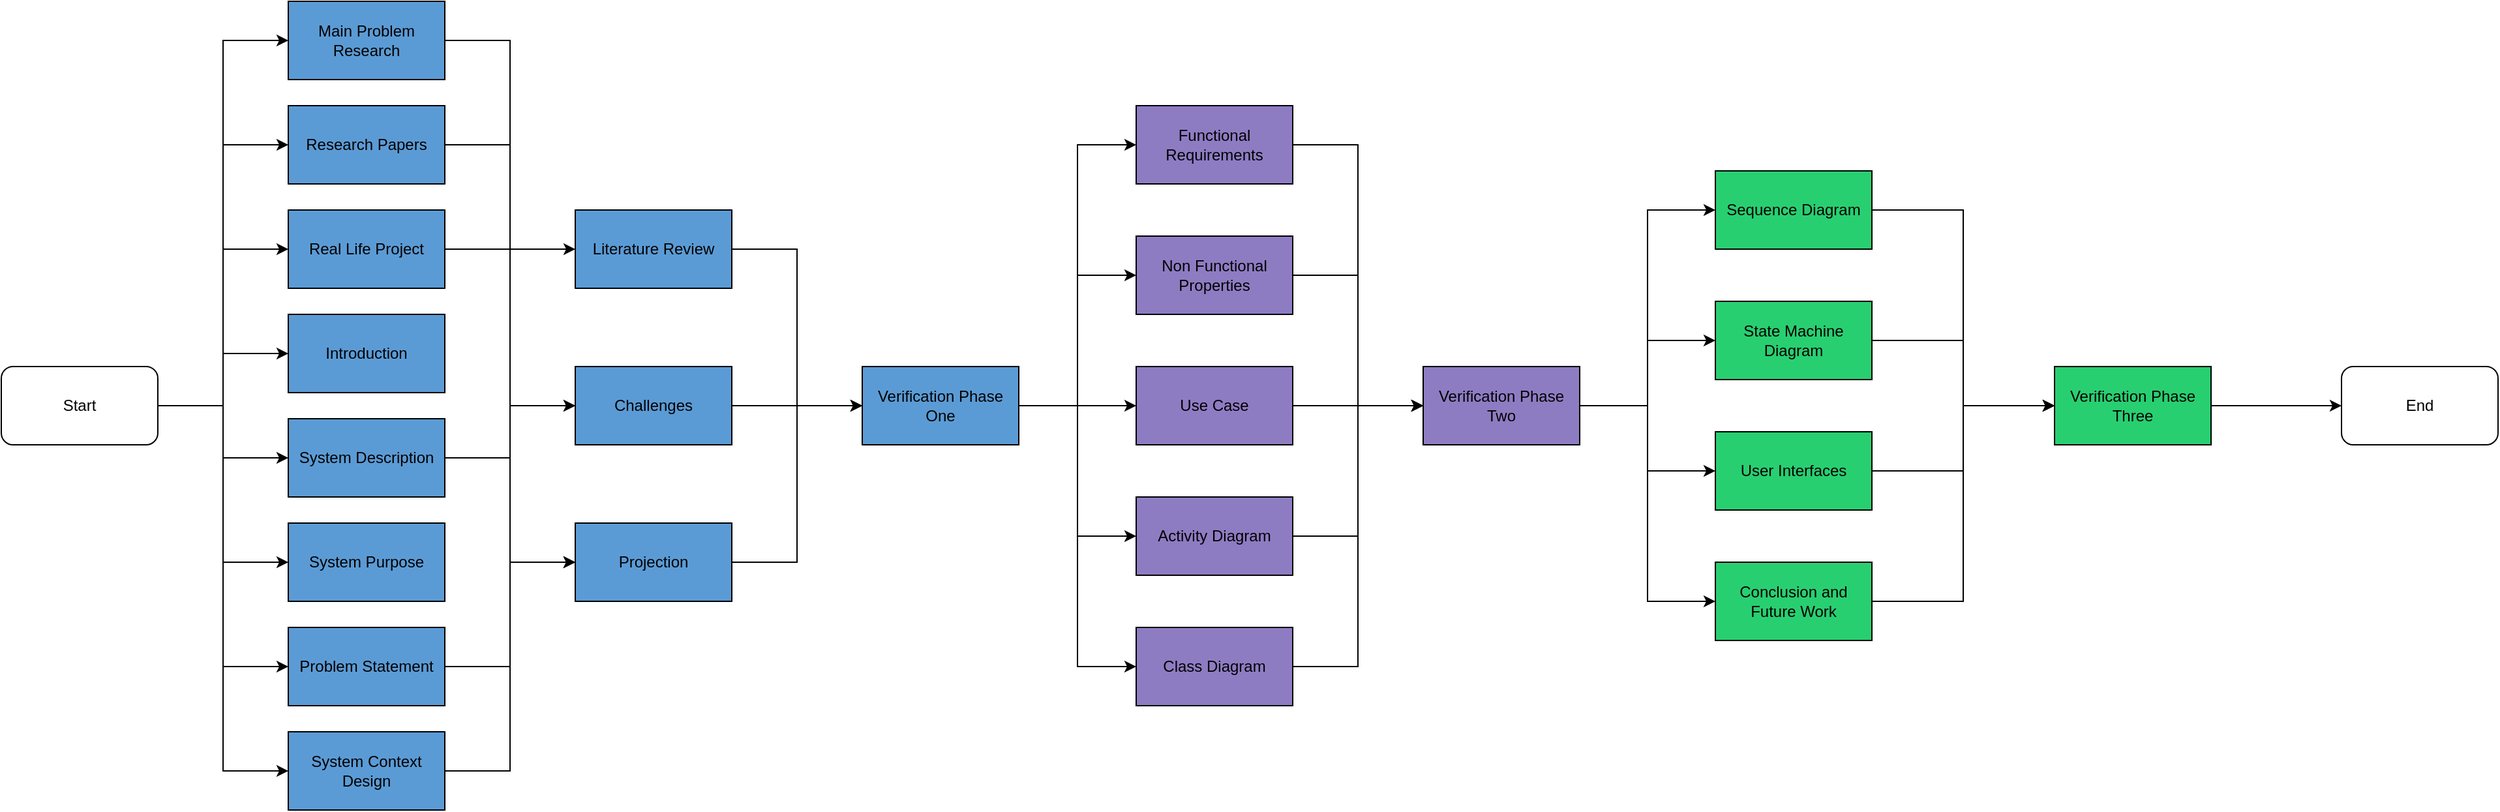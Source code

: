 <mxfile version="14.6.13" type="github">
  <diagram id="fe9o9t63jJ4nMrAucya3" name="Page-1">
    <mxGraphModel dx="1955" dy="980" grid="1" gridSize="10" guides="1" tooltips="1" connect="1" arrows="1" fold="1" page="1" pageScale="1" pageWidth="827" pageHeight="1169" math="0" shadow="0">
      <root>
        <mxCell id="0" />
        <mxCell id="1" parent="0" />
        <mxCell id="1kwHoDAKHIwVnWZ9qKXR-3" style="edgeStyle=orthogonalEdgeStyle;rounded=0;orthogonalLoop=1;jettySize=auto;html=1;exitX=1;exitY=0.5;exitDx=0;exitDy=0;entryX=0;entryY=0.5;entryDx=0;entryDy=0;" parent="1" source="1kwHoDAKHIwVnWZ9qKXR-1" target="1kwHoDAKHIwVnWZ9qKXR-2" edge="1">
          <mxGeometry relative="1" as="geometry" />
        </mxCell>
        <mxCell id="1kwHoDAKHIwVnWZ9qKXR-5" style="edgeStyle=orthogonalEdgeStyle;rounded=0;orthogonalLoop=1;jettySize=auto;html=1;exitX=1;exitY=0.5;exitDx=0;exitDy=0;entryX=0;entryY=0.5;entryDx=0;entryDy=0;" parent="1" source="1kwHoDAKHIwVnWZ9qKXR-1" target="1kwHoDAKHIwVnWZ9qKXR-4" edge="1">
          <mxGeometry relative="1" as="geometry" />
        </mxCell>
        <mxCell id="1kwHoDAKHIwVnWZ9qKXR-7" style="edgeStyle=orthogonalEdgeStyle;rounded=0;orthogonalLoop=1;jettySize=auto;html=1;exitX=1;exitY=0.5;exitDx=0;exitDy=0;entryX=0;entryY=0.5;entryDx=0;entryDy=0;" parent="1" source="1kwHoDAKHIwVnWZ9qKXR-1" target="1kwHoDAKHIwVnWZ9qKXR-6" edge="1">
          <mxGeometry relative="1" as="geometry" />
        </mxCell>
        <mxCell id="39DIHfGKGRZBKEEOlCm_-33" style="edgeStyle=orthogonalEdgeStyle;rounded=0;orthogonalLoop=1;jettySize=auto;html=1;exitX=1;exitY=0.5;exitDx=0;exitDy=0;entryX=0;entryY=0.5;entryDx=0;entryDy=0;" parent="1" source="1kwHoDAKHIwVnWZ9qKXR-1" target="1kwHoDAKHIwVnWZ9qKXR-8" edge="1">
          <mxGeometry relative="1" as="geometry" />
        </mxCell>
        <mxCell id="39DIHfGKGRZBKEEOlCm_-34" style="edgeStyle=orthogonalEdgeStyle;rounded=0;orthogonalLoop=1;jettySize=auto;html=1;exitX=1;exitY=0.5;exitDx=0;exitDy=0;entryX=0;entryY=0.5;entryDx=0;entryDy=0;" parent="1" source="1kwHoDAKHIwVnWZ9qKXR-1" target="1kwHoDAKHIwVnWZ9qKXR-11" edge="1">
          <mxGeometry relative="1" as="geometry" />
        </mxCell>
        <mxCell id="39DIHfGKGRZBKEEOlCm_-35" style="edgeStyle=orthogonalEdgeStyle;rounded=0;orthogonalLoop=1;jettySize=auto;html=1;exitX=1;exitY=0.5;exitDx=0;exitDy=0;entryX=0;entryY=0.5;entryDx=0;entryDy=0;" parent="1" source="1kwHoDAKHIwVnWZ9qKXR-1" target="1kwHoDAKHIwVnWZ9qKXR-15" edge="1">
          <mxGeometry relative="1" as="geometry" />
        </mxCell>
        <mxCell id="39DIHfGKGRZBKEEOlCm_-36" style="edgeStyle=orthogonalEdgeStyle;rounded=0;orthogonalLoop=1;jettySize=auto;html=1;exitX=1;exitY=0.5;exitDx=0;exitDy=0;entryX=0;entryY=0.5;entryDx=0;entryDy=0;" parent="1" source="1kwHoDAKHIwVnWZ9qKXR-1" target="1kwHoDAKHIwVnWZ9qKXR-17" edge="1">
          <mxGeometry relative="1" as="geometry" />
        </mxCell>
        <mxCell id="39DIHfGKGRZBKEEOlCm_-37" style="edgeStyle=orthogonalEdgeStyle;rounded=0;orthogonalLoop=1;jettySize=auto;html=1;exitX=1;exitY=0.5;exitDx=0;exitDy=0;entryX=0;entryY=0.5;entryDx=0;entryDy=0;" parent="1" source="1kwHoDAKHIwVnWZ9qKXR-1" target="1kwHoDAKHIwVnWZ9qKXR-19" edge="1">
          <mxGeometry relative="1" as="geometry" />
        </mxCell>
        <mxCell id="1kwHoDAKHIwVnWZ9qKXR-1" value="Start" style="rounded=1;whiteSpace=wrap;html=1;" parent="1" vertex="1">
          <mxGeometry x="386" y="540" width="120" height="60" as="geometry" />
        </mxCell>
        <mxCell id="39DIHfGKGRZBKEEOlCm_-38" style="edgeStyle=orthogonalEdgeStyle;rounded=0;orthogonalLoop=1;jettySize=auto;html=1;exitX=1;exitY=0.5;exitDx=0;exitDy=0;entryX=0;entryY=0.5;entryDx=0;entryDy=0;" parent="1" source="1kwHoDAKHIwVnWZ9qKXR-2" target="1kwHoDAKHIwVnWZ9qKXR-22" edge="1">
          <mxGeometry relative="1" as="geometry" />
        </mxCell>
        <mxCell id="1kwHoDAKHIwVnWZ9qKXR-2" value="Main Problem Research" style="rounded=0;whiteSpace=wrap;html=1;fillColor=#5B9BD5;" parent="1" vertex="1">
          <mxGeometry x="606" y="260" width="120" height="60" as="geometry" />
        </mxCell>
        <mxCell id="39DIHfGKGRZBKEEOlCm_-39" style="edgeStyle=orthogonalEdgeStyle;rounded=0;orthogonalLoop=1;jettySize=auto;html=1;exitX=1;exitY=0.5;exitDx=0;exitDy=0;entryX=0;entryY=0.5;entryDx=0;entryDy=0;" parent="1" source="1kwHoDAKHIwVnWZ9qKXR-4" target="1kwHoDAKHIwVnWZ9qKXR-24" edge="1">
          <mxGeometry relative="1" as="geometry" />
        </mxCell>
        <mxCell id="1kwHoDAKHIwVnWZ9qKXR-4" value="Research Papers" style="rounded=0;whiteSpace=wrap;html=1;fillColor=#5B9BD5;" parent="1" vertex="1">
          <mxGeometry x="606" y="340" width="120" height="60" as="geometry" />
        </mxCell>
        <mxCell id="39DIHfGKGRZBKEEOlCm_-40" style="edgeStyle=orthogonalEdgeStyle;rounded=0;orthogonalLoop=1;jettySize=auto;html=1;exitX=1;exitY=0.5;exitDx=0;exitDy=0;entryX=0;entryY=0.5;entryDx=0;entryDy=0;" parent="1" source="1kwHoDAKHIwVnWZ9qKXR-6" target="1kwHoDAKHIwVnWZ9qKXR-26" edge="1">
          <mxGeometry relative="1" as="geometry" />
        </mxCell>
        <mxCell id="1kwHoDAKHIwVnWZ9qKXR-6" value="Real Life Project" style="rounded=0;whiteSpace=wrap;html=1;fillColor=#5B9BD5;" parent="1" vertex="1">
          <mxGeometry x="606" y="420" width="120" height="60" as="geometry" />
        </mxCell>
        <mxCell id="1kwHoDAKHIwVnWZ9qKXR-8" value="Introduction" style="rounded=0;whiteSpace=wrap;html=1;fillColor=#5B9BD5;" parent="1" vertex="1">
          <mxGeometry x="606" y="500" width="120" height="60" as="geometry" />
        </mxCell>
        <mxCell id="39DIHfGKGRZBKEEOlCm_-42" style="edgeStyle=orthogonalEdgeStyle;rounded=0;orthogonalLoop=1;jettySize=auto;html=1;exitX=1;exitY=0.5;exitDx=0;exitDy=0;entryX=0;entryY=0.5;entryDx=0;entryDy=0;" parent="1" source="1kwHoDAKHIwVnWZ9qKXR-11" target="1kwHoDAKHIwVnWZ9qKXR-26" edge="1">
          <mxGeometry relative="1" as="geometry" />
        </mxCell>
        <mxCell id="1kwHoDAKHIwVnWZ9qKXR-11" value="System Description" style="rounded=0;whiteSpace=wrap;html=1;fillColor=#5B9BD5;" parent="1" vertex="1">
          <mxGeometry x="606" y="580" width="120" height="60" as="geometry" />
        </mxCell>
        <mxCell id="1kwHoDAKHIwVnWZ9qKXR-15" value="System Purpose" style="rounded=0;whiteSpace=wrap;html=1;fillColor=#5B9BD5;" parent="1" vertex="1">
          <mxGeometry x="606" y="660" width="120" height="60" as="geometry" />
        </mxCell>
        <mxCell id="39DIHfGKGRZBKEEOlCm_-44" style="edgeStyle=orthogonalEdgeStyle;rounded=0;orthogonalLoop=1;jettySize=auto;html=1;exitX=1;exitY=0.5;exitDx=0;exitDy=0;entryX=0;entryY=0.5;entryDx=0;entryDy=0;" parent="1" source="1kwHoDAKHIwVnWZ9qKXR-17" target="1kwHoDAKHIwVnWZ9qKXR-26" edge="1">
          <mxGeometry relative="1" as="geometry" />
        </mxCell>
        <mxCell id="1kwHoDAKHIwVnWZ9qKXR-17" value="Problem Statement" style="rounded=0;whiteSpace=wrap;html=1;fillColor=#5B9BD5;" parent="1" vertex="1">
          <mxGeometry x="606" y="740" width="120" height="60" as="geometry" />
        </mxCell>
        <mxCell id="39DIHfGKGRZBKEEOlCm_-45" style="edgeStyle=orthogonalEdgeStyle;rounded=0;orthogonalLoop=1;jettySize=auto;html=1;exitX=1;exitY=0.5;exitDx=0;exitDy=0;entryX=0;entryY=0.5;entryDx=0;entryDy=0;" parent="1" source="1kwHoDAKHIwVnWZ9qKXR-19" target="1kwHoDAKHIwVnWZ9qKXR-24" edge="1">
          <mxGeometry relative="1" as="geometry" />
        </mxCell>
        <mxCell id="1kwHoDAKHIwVnWZ9qKXR-19" value="System Context Design" style="rounded=0;whiteSpace=wrap;html=1;fillColor=#5B9BD5;" parent="1" vertex="1">
          <mxGeometry x="606" y="820" width="120" height="60" as="geometry" />
        </mxCell>
        <mxCell id="k-VmG72Gza5ZQCO4Gvvp-2" style="edgeStyle=orthogonalEdgeStyle;rounded=0;orthogonalLoop=1;jettySize=auto;html=1;exitX=1;exitY=0.5;exitDx=0;exitDy=0;entryX=0;entryY=0.5;entryDx=0;entryDy=0;" parent="1" source="1kwHoDAKHIwVnWZ9qKXR-22" target="k-VmG72Gza5ZQCO4Gvvp-1" edge="1">
          <mxGeometry relative="1" as="geometry" />
        </mxCell>
        <mxCell id="1kwHoDAKHIwVnWZ9qKXR-22" value="Literature Review" style="rounded=0;whiteSpace=wrap;html=1;fillColor=#5B9BD5;" parent="1" vertex="1">
          <mxGeometry x="826" y="420" width="120" height="60" as="geometry" />
        </mxCell>
        <mxCell id="k-VmG72Gza5ZQCO4Gvvp-4" style="edgeStyle=orthogonalEdgeStyle;rounded=0;orthogonalLoop=1;jettySize=auto;html=1;exitX=1;exitY=0.5;exitDx=0;exitDy=0;entryX=0;entryY=0.5;entryDx=0;entryDy=0;" parent="1" source="1kwHoDAKHIwVnWZ9qKXR-24" target="k-VmG72Gza5ZQCO4Gvvp-1" edge="1">
          <mxGeometry relative="1" as="geometry" />
        </mxCell>
        <mxCell id="1kwHoDAKHIwVnWZ9qKXR-24" value="Challenges" style="rounded=0;whiteSpace=wrap;html=1;fillColor=#5B9BD5;" parent="1" vertex="1">
          <mxGeometry x="826" y="540" width="120" height="60" as="geometry" />
        </mxCell>
        <mxCell id="k-VmG72Gza5ZQCO4Gvvp-6" style="edgeStyle=orthogonalEdgeStyle;rounded=0;orthogonalLoop=1;jettySize=auto;html=1;exitX=1;exitY=0.5;exitDx=0;exitDy=0;entryX=0;entryY=0.5;entryDx=0;entryDy=0;" parent="1" source="1kwHoDAKHIwVnWZ9qKXR-26" target="k-VmG72Gza5ZQCO4Gvvp-1" edge="1">
          <mxGeometry relative="1" as="geometry" />
        </mxCell>
        <mxCell id="1kwHoDAKHIwVnWZ9qKXR-26" value="Projection" style="rounded=0;whiteSpace=wrap;html=1;fillColor=#5B9BD5;" parent="1" vertex="1">
          <mxGeometry x="826" y="660" width="120" height="60" as="geometry" />
        </mxCell>
        <mxCell id="39DIHfGKGRZBKEEOlCm_-63" style="edgeStyle=orthogonalEdgeStyle;rounded=0;orthogonalLoop=1;jettySize=auto;html=1;exitX=1;exitY=0.5;exitDx=0;exitDy=0;entryX=0;entryY=0.5;entryDx=0;entryDy=0;" parent="1" source="39DIHfGKGRZBKEEOlCm_-2" target="39DIHfGKGRZBKEEOlCm_-3" edge="1">
          <mxGeometry relative="1" as="geometry" />
        </mxCell>
        <mxCell id="39DIHfGKGRZBKEEOlCm_-2" value="Functional Requirements" style="rounded=0;whiteSpace=wrap;html=1;fillColor=#8E7CC3;" parent="1" vertex="1">
          <mxGeometry x="1256" y="340" width="120" height="60" as="geometry" />
        </mxCell>
        <mxCell id="39DIHfGKGRZBKEEOlCm_-32" style="edgeStyle=orthogonalEdgeStyle;rounded=0;orthogonalLoop=1;jettySize=auto;html=1;exitX=1;exitY=0.5;exitDx=0;exitDy=0;entryX=0;entryY=0.5;entryDx=0;entryDy=0;" parent="1" source="39DIHfGKGRZBKEEOlCm_-3" target="gVUuNYYb5GjVkxLs63HM-12" edge="1">
          <mxGeometry relative="1" as="geometry">
            <mxPoint x="1666" y="570" as="targetPoint" />
          </mxGeometry>
        </mxCell>
        <mxCell id="gVUuNYYb5GjVkxLs63HM-16" style="edgeStyle=orthogonalEdgeStyle;rounded=0;orthogonalLoop=1;jettySize=auto;html=1;exitX=1;exitY=0.5;exitDx=0;exitDy=0;entryX=0;entryY=0.5;entryDx=0;entryDy=0;" parent="1" source="39DIHfGKGRZBKEEOlCm_-3" target="gVUuNYYb5GjVkxLs63HM-11" edge="1">
          <mxGeometry relative="1" as="geometry" />
        </mxCell>
        <mxCell id="gVUuNYYb5GjVkxLs63HM-17" style="edgeStyle=orthogonalEdgeStyle;rounded=0;orthogonalLoop=1;jettySize=auto;html=1;exitX=1;exitY=0.5;exitDx=0;exitDy=0;entryX=0;entryY=0.5;entryDx=0;entryDy=0;" parent="1" source="39DIHfGKGRZBKEEOlCm_-3" target="gVUuNYYb5GjVkxLs63HM-13" edge="1">
          <mxGeometry relative="1" as="geometry" />
        </mxCell>
        <mxCell id="gVUuNYYb5GjVkxLs63HM-19" style="edgeStyle=orthogonalEdgeStyle;rounded=0;orthogonalLoop=1;jettySize=auto;html=1;exitX=1;exitY=0.5;exitDx=0;exitDy=0;entryX=0;entryY=0.5;entryDx=0;entryDy=0;" parent="1" source="39DIHfGKGRZBKEEOlCm_-3" target="gVUuNYYb5GjVkxLs63HM-15" edge="1">
          <mxGeometry relative="1" as="geometry" />
        </mxCell>
        <mxCell id="39DIHfGKGRZBKEEOlCm_-3" value="Verification Phase Two" style="rounded=0;whiteSpace=wrap;html=1;fillColor=#8E7CC3;" parent="1" vertex="1">
          <mxGeometry x="1476" y="540" width="120" height="60" as="geometry" />
        </mxCell>
        <mxCell id="39DIHfGKGRZBKEEOlCm_-58" style="edgeStyle=orthogonalEdgeStyle;rounded=0;orthogonalLoop=1;jettySize=auto;html=1;exitX=1;exitY=0.5;exitDx=0;exitDy=0;entryX=0;entryY=0.5;entryDx=0;entryDy=0;" parent="1" source="39DIHfGKGRZBKEEOlCm_-4" target="39DIHfGKGRZBKEEOlCm_-3" edge="1">
          <mxGeometry relative="1" as="geometry" />
        </mxCell>
        <mxCell id="39DIHfGKGRZBKEEOlCm_-4" value="Use Case" style="rounded=0;whiteSpace=wrap;html=1;fillColor=#8E7CC3;" parent="1" vertex="1">
          <mxGeometry x="1256" y="540" width="120" height="60" as="geometry" />
        </mxCell>
        <mxCell id="39DIHfGKGRZBKEEOlCm_-62" style="edgeStyle=orthogonalEdgeStyle;rounded=0;orthogonalLoop=1;jettySize=auto;html=1;exitX=1;exitY=0.5;exitDx=0;exitDy=0;entryX=0;entryY=0.5;entryDx=0;entryDy=0;" parent="1" source="39DIHfGKGRZBKEEOlCm_-7" target="39DIHfGKGRZBKEEOlCm_-3" edge="1">
          <mxGeometry relative="1" as="geometry" />
        </mxCell>
        <mxCell id="39DIHfGKGRZBKEEOlCm_-7" value="Non Functional Properties" style="rounded=0;whiteSpace=wrap;html=1;fillColor=#8E7CC3;" parent="1" vertex="1">
          <mxGeometry x="1256" y="440" width="120" height="60" as="geometry" />
        </mxCell>
        <mxCell id="39DIHfGKGRZBKEEOlCm_-60" style="edgeStyle=orthogonalEdgeStyle;rounded=0;orthogonalLoop=1;jettySize=auto;html=1;exitX=1;exitY=0.5;exitDx=0;exitDy=0;entryX=0;entryY=0.5;entryDx=0;entryDy=0;" parent="1" source="39DIHfGKGRZBKEEOlCm_-11" target="39DIHfGKGRZBKEEOlCm_-3" edge="1">
          <mxGeometry relative="1" as="geometry" />
        </mxCell>
        <mxCell id="39DIHfGKGRZBKEEOlCm_-11" value="Activity Diagram" style="rounded=0;whiteSpace=wrap;html=1;fillColor=#8E7CC3;" parent="1" vertex="1">
          <mxGeometry x="1256" y="640" width="120" height="60" as="geometry" />
        </mxCell>
        <mxCell id="39DIHfGKGRZBKEEOlCm_-61" style="edgeStyle=orthogonalEdgeStyle;rounded=0;orthogonalLoop=1;jettySize=auto;html=1;exitX=1;exitY=0.5;exitDx=0;exitDy=0;entryX=0;entryY=0.5;entryDx=0;entryDy=0;" parent="1" source="39DIHfGKGRZBKEEOlCm_-26" target="39DIHfGKGRZBKEEOlCm_-3" edge="1">
          <mxGeometry relative="1" as="geometry" />
        </mxCell>
        <mxCell id="39DIHfGKGRZBKEEOlCm_-26" value="Class Diagram" style="rounded=0;whiteSpace=wrap;html=1;fillColor=#8E7CC3;" parent="1" vertex="1">
          <mxGeometry x="1256" y="740" width="120" height="60" as="geometry" />
        </mxCell>
        <mxCell id="k-VmG72Gza5ZQCO4Gvvp-7" style="edgeStyle=orthogonalEdgeStyle;rounded=0;orthogonalLoop=1;jettySize=auto;html=1;exitX=1;exitY=0.5;exitDx=0;exitDy=0;entryX=0;entryY=0.5;entryDx=0;entryDy=0;" parent="1" source="k-VmG72Gza5ZQCO4Gvvp-1" target="39DIHfGKGRZBKEEOlCm_-2" edge="1">
          <mxGeometry relative="1" as="geometry" />
        </mxCell>
        <mxCell id="k-VmG72Gza5ZQCO4Gvvp-8" style="edgeStyle=orthogonalEdgeStyle;rounded=0;orthogonalLoop=1;jettySize=auto;html=1;exitX=1;exitY=0.5;exitDx=0;exitDy=0;entryX=0;entryY=0.5;entryDx=0;entryDy=0;" parent="1" source="k-VmG72Gza5ZQCO4Gvvp-1" target="39DIHfGKGRZBKEEOlCm_-7" edge="1">
          <mxGeometry relative="1" as="geometry" />
        </mxCell>
        <mxCell id="k-VmG72Gza5ZQCO4Gvvp-9" style="edgeStyle=orthogonalEdgeStyle;rounded=0;orthogonalLoop=1;jettySize=auto;html=1;exitX=1;exitY=0.5;exitDx=0;exitDy=0;entryX=0;entryY=0.5;entryDx=0;entryDy=0;" parent="1" source="k-VmG72Gza5ZQCO4Gvvp-1" target="39DIHfGKGRZBKEEOlCm_-4" edge="1">
          <mxGeometry relative="1" as="geometry" />
        </mxCell>
        <mxCell id="k-VmG72Gza5ZQCO4Gvvp-10" style="edgeStyle=orthogonalEdgeStyle;rounded=0;orthogonalLoop=1;jettySize=auto;html=1;exitX=1;exitY=0.5;exitDx=0;exitDy=0;entryX=0;entryY=0.5;entryDx=0;entryDy=0;" parent="1" source="k-VmG72Gza5ZQCO4Gvvp-1" target="39DIHfGKGRZBKEEOlCm_-11" edge="1">
          <mxGeometry relative="1" as="geometry" />
        </mxCell>
        <mxCell id="k-VmG72Gza5ZQCO4Gvvp-11" style="edgeStyle=orthogonalEdgeStyle;rounded=0;orthogonalLoop=1;jettySize=auto;html=1;exitX=1;exitY=0.5;exitDx=0;exitDy=0;entryX=0;entryY=0.5;entryDx=0;entryDy=0;" parent="1" source="k-VmG72Gza5ZQCO4Gvvp-1" target="39DIHfGKGRZBKEEOlCm_-26" edge="1">
          <mxGeometry relative="1" as="geometry" />
        </mxCell>
        <mxCell id="k-VmG72Gza5ZQCO4Gvvp-1" value="Verification Phase One" style="rounded=0;whiteSpace=wrap;html=1;fillColor=#5B9BD5;" parent="1" vertex="1">
          <mxGeometry x="1046" y="540" width="120" height="60" as="geometry" />
        </mxCell>
        <mxCell id="gVUuNYYb5GjVkxLs63HM-24" style="edgeStyle=orthogonalEdgeStyle;rounded=0;orthogonalLoop=1;jettySize=auto;html=1;exitX=1;exitY=0.5;exitDx=0;exitDy=0;entryX=0;entryY=0.5;entryDx=0;entryDy=0;" parent="1" source="gVUuNYYb5GjVkxLs63HM-11" target="gVUuNYYb5GjVkxLs63HM-23" edge="1">
          <mxGeometry relative="1" as="geometry" />
        </mxCell>
        <mxCell id="gVUuNYYb5GjVkxLs63HM-11" value="Sequence Diagram" style="rounded=0;whiteSpace=wrap;html=1;fillColor=#28cf70;" parent="1" vertex="1">
          <mxGeometry x="1700" y="390" width="120" height="60" as="geometry" />
        </mxCell>
        <mxCell id="gVUuNYYb5GjVkxLs63HM-26" style="edgeStyle=orthogonalEdgeStyle;rounded=0;orthogonalLoop=1;jettySize=auto;html=1;exitX=1;exitY=0.5;exitDx=0;exitDy=0;entryX=0;entryY=0.5;entryDx=0;entryDy=0;" parent="1" source="gVUuNYYb5GjVkxLs63HM-12" target="gVUuNYYb5GjVkxLs63HM-23" edge="1">
          <mxGeometry relative="1" as="geometry" />
        </mxCell>
        <mxCell id="gVUuNYYb5GjVkxLs63HM-12" value="User Interfaces" style="rounded=0;whiteSpace=wrap;html=1;fillColor=#28cf70;" parent="1" vertex="1">
          <mxGeometry x="1700" y="590" width="120" height="60" as="geometry" />
        </mxCell>
        <mxCell id="gVUuNYYb5GjVkxLs63HM-25" style="edgeStyle=orthogonalEdgeStyle;rounded=0;orthogonalLoop=1;jettySize=auto;html=1;exitX=1;exitY=0.5;exitDx=0;exitDy=0;entryX=0;entryY=0.5;entryDx=0;entryDy=0;" parent="1" source="gVUuNYYb5GjVkxLs63HM-13" target="gVUuNYYb5GjVkxLs63HM-23" edge="1">
          <mxGeometry relative="1" as="geometry" />
        </mxCell>
        <mxCell id="gVUuNYYb5GjVkxLs63HM-13" value="State Machine Diagram" style="rounded=0;whiteSpace=wrap;html=1;fillColor=#28cf70;" parent="1" vertex="1">
          <mxGeometry x="1700" y="490" width="120" height="60" as="geometry" />
        </mxCell>
        <mxCell id="gVUuNYYb5GjVkxLs63HM-27" style="edgeStyle=orthogonalEdgeStyle;rounded=0;orthogonalLoop=1;jettySize=auto;html=1;exitX=1;exitY=0.5;exitDx=0;exitDy=0;entryX=0;entryY=0.5;entryDx=0;entryDy=0;" parent="1" source="gVUuNYYb5GjVkxLs63HM-15" target="gVUuNYYb5GjVkxLs63HM-23" edge="1">
          <mxGeometry relative="1" as="geometry" />
        </mxCell>
        <mxCell id="gVUuNYYb5GjVkxLs63HM-15" value="Conclusion and Future Work" style="rounded=0;whiteSpace=wrap;html=1;fillColor=#28cf70;" parent="1" vertex="1">
          <mxGeometry x="1700" y="690" width="120" height="60" as="geometry" />
        </mxCell>
        <mxCell id="hjlIksdVB4YstoHHY6_k-2" style="edgeStyle=orthogonalEdgeStyle;rounded=0;orthogonalLoop=1;jettySize=auto;html=1;exitX=1;exitY=0.5;exitDx=0;exitDy=0;entryX=0;entryY=0.5;entryDx=0;entryDy=0;" edge="1" parent="1" source="gVUuNYYb5GjVkxLs63HM-23" target="hjlIksdVB4YstoHHY6_k-1">
          <mxGeometry relative="1" as="geometry" />
        </mxCell>
        <mxCell id="gVUuNYYb5GjVkxLs63HM-23" value="Verification Phase Three" style="rounded=0;whiteSpace=wrap;html=1;fillColor=#28CF70;" parent="1" vertex="1">
          <mxGeometry x="1960" y="540" width="120" height="60" as="geometry" />
        </mxCell>
        <mxCell id="hjlIksdVB4YstoHHY6_k-1" value="End" style="rounded=1;whiteSpace=wrap;html=1;" vertex="1" parent="1">
          <mxGeometry x="2180" y="540" width="120" height="60" as="geometry" />
        </mxCell>
      </root>
    </mxGraphModel>
  </diagram>
</mxfile>
